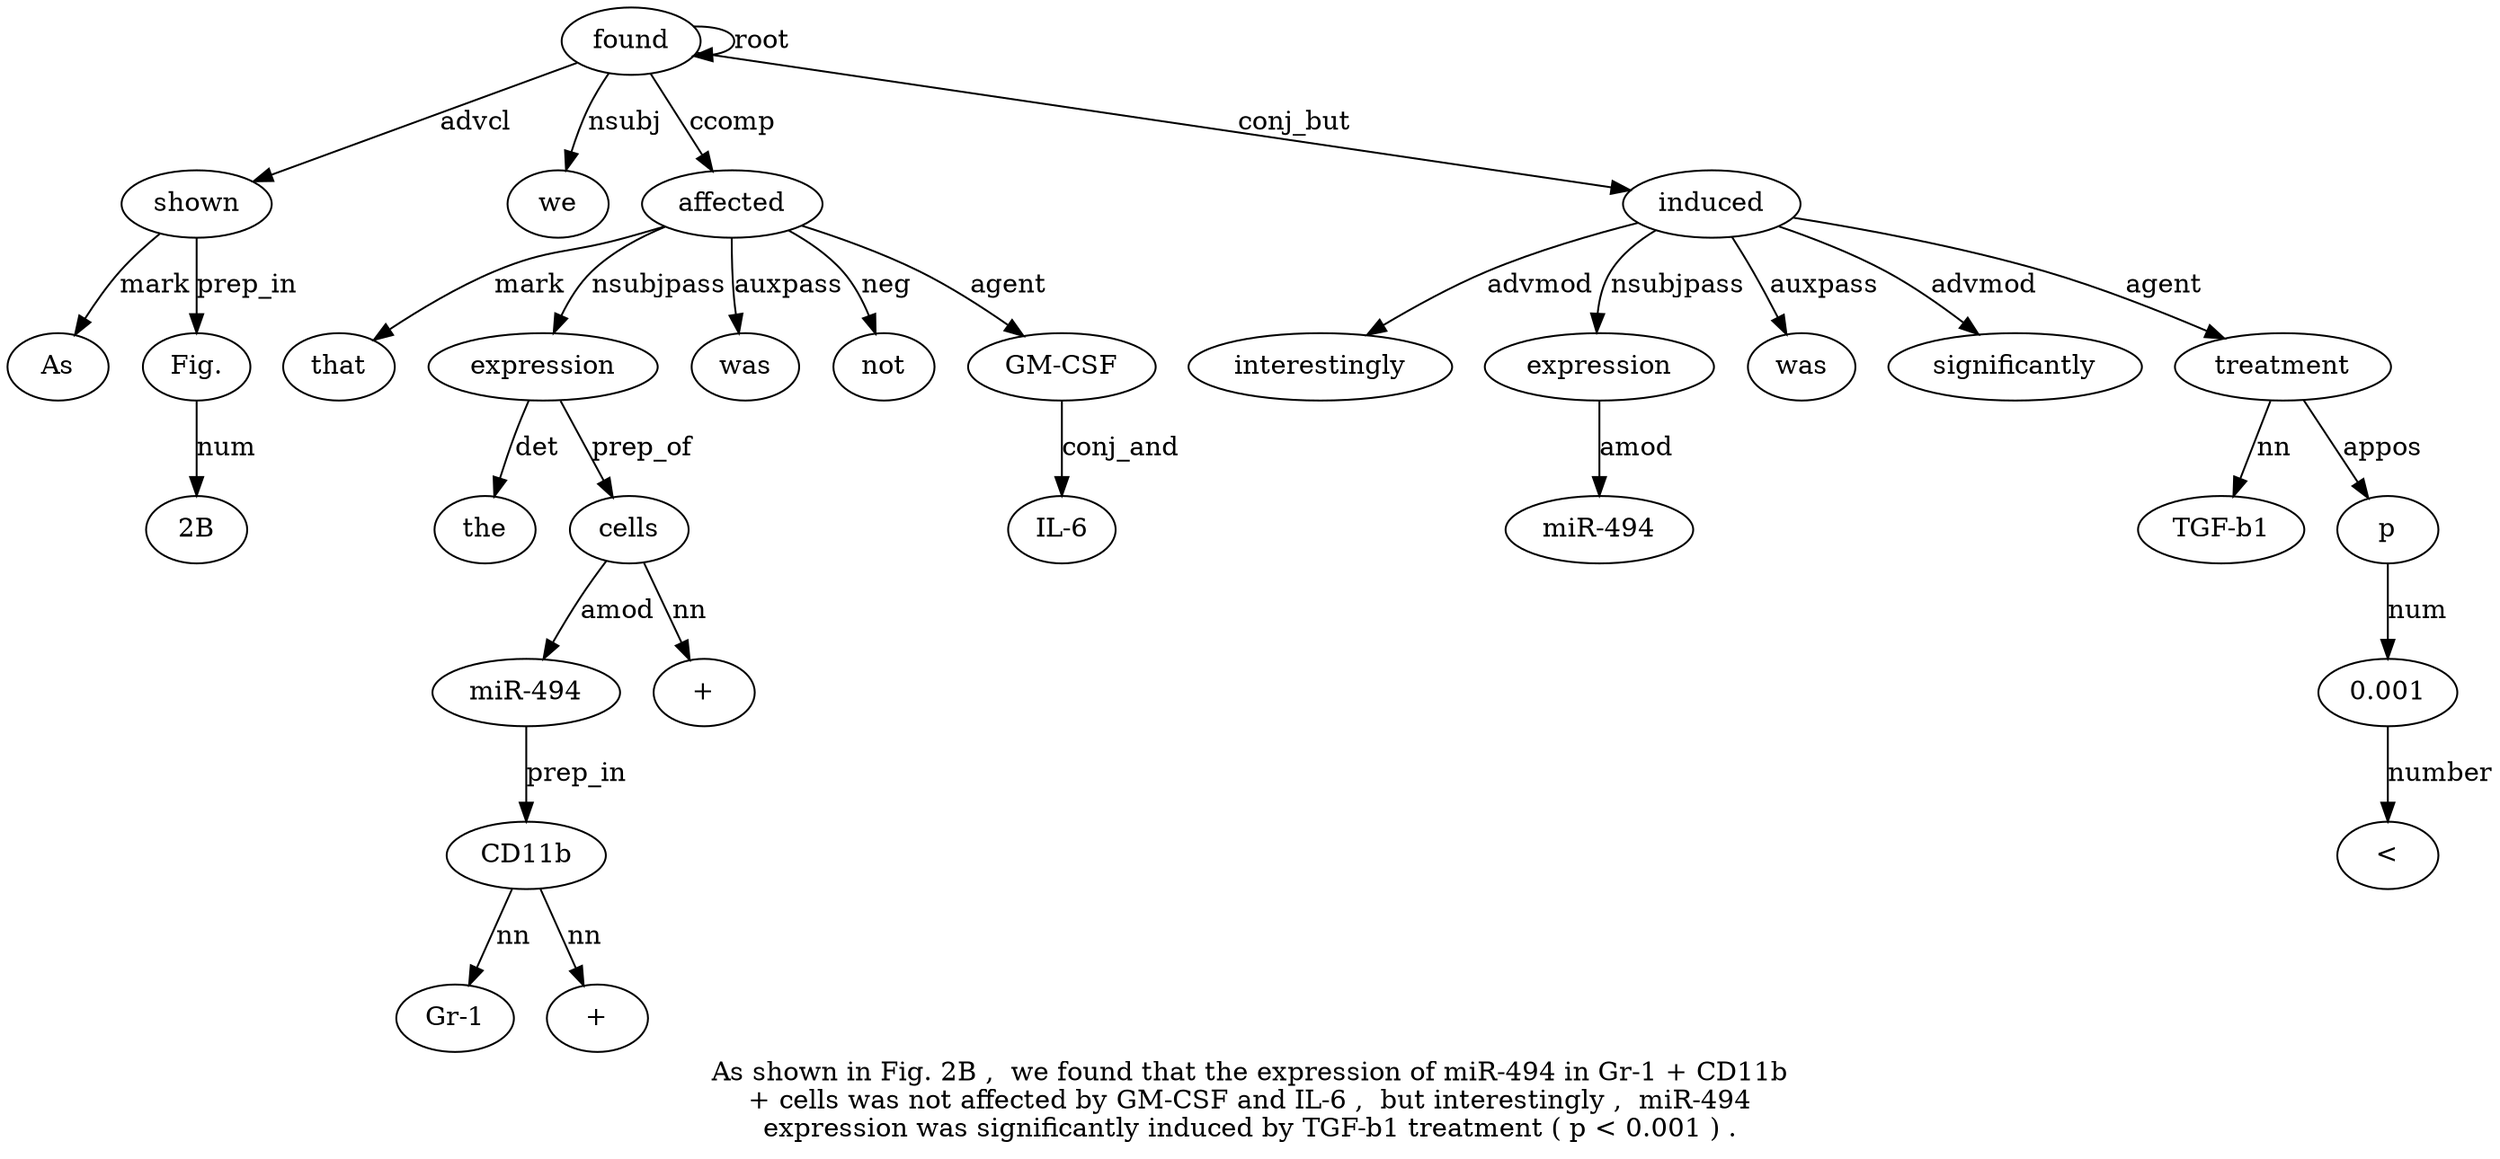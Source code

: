 digraph "As shown in Fig. 2B ,  we found that the expression of miR-494 in Gr-1 + CD11b + cells was not affected by GM-CSF and IL-6 ,  but interestingly ,  miR-494 expression was significantly induced by TGF-b1 treatment ( p < 0.001 ) ." {
label="As shown in Fig. 2B ,  we found that the expression of miR-494 in Gr-1 + CD11b
+ cells was not affected by GM-CSF and IL-6 ,  but interestingly ,  miR-494
expression was significantly induced by TGF-b1 treatment ( p < 0.001 ) .";
shown2 [style=filled, fillcolor=white, label=shown];
As1 [style=filled, fillcolor=white, label=As];
shown2 -> As1  [label=mark];
found8 [style=filled, fillcolor=white, label=found];
found8 -> shown2  [label=advcl];
"Fig.4" [style=filled, fillcolor=white, label="Fig."];
shown2 -> "Fig.4"  [label=prep_in];
"2B5" [style=filled, fillcolor=white, label="2B"];
"Fig.4" -> "2B5"  [label=num];
we7 [style=filled, fillcolor=white, label=we];
found8 -> we7  [label=nsubj];
found8 -> found8  [label=root];
affected22 [style=filled, fillcolor=white, label=affected];
that9 [style=filled, fillcolor=white, label=that];
affected22 -> that9  [label=mark];
expression11 [style=filled, fillcolor=white, label=expression];
the10 [style=filled, fillcolor=white, label=the];
expression11 -> the10  [label=det];
affected22 -> expression11  [label=nsubjpass];
cells19 [style=filled, fillcolor=white, label=cells];
"miR-49413" [style=filled, fillcolor=white, label="miR-494"];
cells19 -> "miR-49413"  [label=amod];
CD11b17 [style=filled, fillcolor=white, label=CD11b];
"Gr-15" [style=filled, fillcolor=white, label="Gr-1"];
CD11b17 -> "Gr-15"  [label=nn];
"+16" [style=filled, fillcolor=white, label="+"];
CD11b17 -> "+16"  [label=nn];
"miR-49413" -> CD11b17  [label=prep_in];
"+18" [style=filled, fillcolor=white, label="+"];
cells19 -> "+18"  [label=nn];
expression11 -> cells19  [label=prep_of];
was20 [style=filled, fillcolor=white, label=was];
affected22 -> was20  [label=auxpass];
not21 [style=filled, fillcolor=white, label=not];
affected22 -> not21  [label=neg];
found8 -> affected22  [label=ccomp];
"GM-CSF24" [style=filled, fillcolor=white, label="GM-CSF"];
affected22 -> "GM-CSF24"  [label=agent];
"IL-62" [style=filled, fillcolor=white, label="IL-6"];
"GM-CSF24" -> "IL-62"  [label=conj_and];
induced35 [style=filled, fillcolor=white, label=induced];
interestingly29 [style=filled, fillcolor=white, label=interestingly];
induced35 -> interestingly29  [label=advmod];
expression32 [style=filled, fillcolor=white, label=expression];
"miR-49431" [style=filled, fillcolor=white, label="miR-494"];
expression32 -> "miR-49431"  [label=amod];
induced35 -> expression32  [label=nsubjpass];
was33 [style=filled, fillcolor=white, label=was];
induced35 -> was33  [label=auxpass];
significantly34 [style=filled, fillcolor=white, label=significantly];
induced35 -> significantly34  [label=advmod];
found8 -> induced35  [label=conj_but];
treatment38 [style=filled, fillcolor=white, label=treatment];
"TGF-b137" [style=filled, fillcolor=white, label="TGF-b1"];
treatment38 -> "TGF-b137"  [label=nn];
induced35 -> treatment38  [label=agent];
p40 [style=filled, fillcolor=white, label=p];
treatment38 -> p40  [label=appos];
"0.00142" [style=filled, fillcolor=white, label="0.001"];
"<41" [style=filled, fillcolor=white, label="<"];
"0.00142" -> "<41"  [label=number];
p40 -> "0.00142"  [label=num];
}
